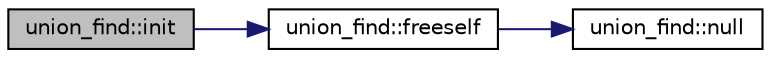 digraph "union_find::init"
{
  edge [fontname="Helvetica",fontsize="10",labelfontname="Helvetica",labelfontsize="10"];
  node [fontname="Helvetica",fontsize="10",shape=record];
  rankdir="LR";
  Node448 [label="union_find::init",height=0.2,width=0.4,color="black", fillcolor="grey75", style="filled", fontcolor="black"];
  Node448 -> Node449 [color="midnightblue",fontsize="10",style="solid",fontname="Helvetica"];
  Node449 [label="union_find::freeself",height=0.2,width=0.4,color="black", fillcolor="white", style="filled",URL="$d1/dfb/classunion__find.html#affeea0e4bdd8536f6fde8a52d19b5214"];
  Node449 -> Node450 [color="midnightblue",fontsize="10",style="solid",fontname="Helvetica"];
  Node450 [label="union_find::null",height=0.2,width=0.4,color="black", fillcolor="white", style="filled",URL="$d1/dfb/classunion__find.html#a465f199e41e130e6de65c429cda3cb18"];
}

